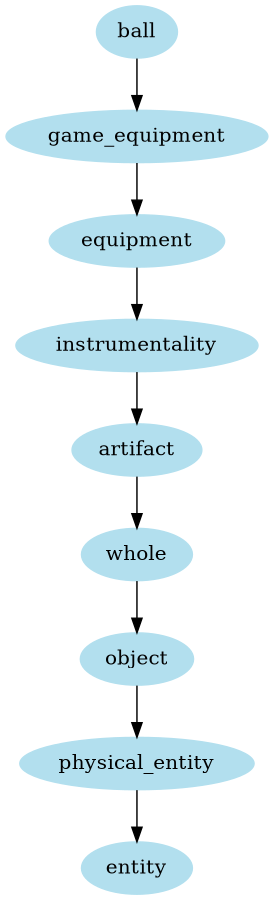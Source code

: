 digraph unix {
	node [color=lightblue2 style=filled]
	size="6,6"
	ball -> game_equipment
	game_equipment -> equipment
	equipment -> instrumentality
	instrumentality -> artifact
	artifact -> whole
	whole -> object
	object -> physical_entity
	physical_entity -> entity
}

